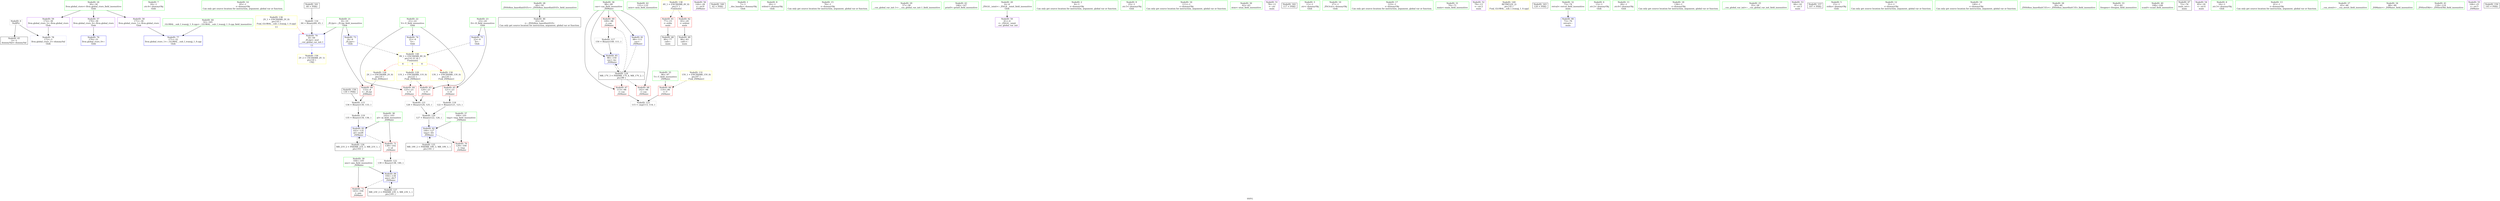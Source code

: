 digraph "SVFG" {
	label="SVFG";

	Node0x5621a4e408d0 [shape=record,color=grey,label="{NodeID: 0\nNullPtr}"];
	Node0x5621a4e408d0 -> Node0x5621a4e47240[style=solid];
	Node0x5621a4e408d0 -> Node0x5621a4e49f10[style=solid];
	Node0x5621a4e44f20 [shape=record,color=green,label="{NodeID: 7\n18\<--1\n.str.4\<--dummyObj\nGlob }"];
	Node0x5621a4e45460 [shape=record,color=green,label="{NodeID: 14\n65\<--1\n\<--dummyObj\nCan only get source location for instruction, argument, global var or function.}"];
	Node0x5621a4e45b60 [shape=record,color=green,label="{NodeID: 21\n8\<--10\n_ZL2pi\<--_ZL2pi_field_insensitive\nGlob }"];
	Node0x5621a4e45b60 -> Node0x5621a4e48f80[style=solid];
	Node0x5621a4e45b60 -> Node0x5621a4e49a10[style=solid];
	Node0x5621a4e45b60 -> Node0x5621a4e4a010[style=solid];
	Node0x5621a4e46260 [shape=record,color=green,label="{NodeID: 28\n44\<--50\n_ZNSt8ios_base4InitD1Ev\<--_ZNSt8ios_base4InitD1Ev_field_insensitive\n}"];
	Node0x5621a4e46260 -> Node0x5621a4e47340[style=solid];
	Node0x5621a4e4c800 [shape=record,color=grey,label="{NodeID: 118\n122 = Binary(121, 123, )\n}"];
	Node0x5621a4e4c800 -> Node0x5621a4e4cb00[style=solid];
	Node0x5621a4e46930 [shape=record,color=green,label="{NodeID: 35\n96\<--97\nT\<--T_field_insensitive\n_Z4Mainv\n}"];
	Node0x5621a4e46930 -> Node0x5621a4e49460[style=solid];
	Node0x5621a4e504a0 [shape=record,color=black,label="{NodeID: 125\nMR_19V_2 = PHI(MR_19V_3, MR_19V_1, )\npts\{101 \}\n}"];
	Node0x5621a4e504a0 -> Node0x5621a4e4a280[style=dashed];
	Node0x5621a4e46f40 [shape=record,color=green,label="{NodeID: 42\n131\<--132\nasin\<--asin_field_insensitive\n}"];
	Node0x5621a4e48600 [shape=record,color=black,label="{NodeID: 49\n86\<--83\ncall1\<--\nmain\n}"];
	Node0x5621a4e48bb0 [shape=record,color=purple,label="{NodeID: 56\n144\<--28\n\<--.str.6\n_Z4Mainv\n}"];
	Node0x5621a4e491f0 [shape=record,color=red,label="{NodeID: 63\n124\<--21\n\<--V\n_Z4Mainv\n}"];
	Node0x5621a4e491f0 -> Node0x5621a4e4cc80[style=solid];
	Node0x5621a4e497a0 [shape=record,color=red,label="{NodeID: 70\n129\<--100\n\<--tmp\n_Z4Mainv\n}"];
	Node0x5621a4e59390 [shape=record,color=black,label="{NodeID: 160\n42 = PHI()\n}"];
	Node0x5621a4e49e10 [shape=record,color=blue,label="{NodeID: 77\n171\<--32\nllvm.global_ctors_1\<--_GLOBAL__sub_I_ivanzjj_1_0.cpp\nGlob }"];
	Node0x5621a4e4a420 [shape=record,color=blue,label="{NodeID: 84\n104\<--139\nans\<--div7\n_Z4Mainv\n}"];
	Node0x5621a4e4a420 -> Node0x5621a4e49940[style=dashed];
	Node0x5621a4e4a420 -> Node0x5621a4e50ea0[style=dashed];
	Node0x5621a4e441e0 [shape=record,color=green,label="{NodeID: 1\n7\<--1\n__dso_handle\<--dummyObj\nGlob }"];
	Node0x5621a4e44fb0 [shape=record,color=green,label="{NodeID: 8\n20\<--1\nstdout\<--dummyObj\nGlob }"];
	Node0x5621a4e45560 [shape=record,color=green,label="{NodeID: 15\n76\<--1\n\<--dummyObj\nCan only get source location for instruction, argument, global var or function.}"];
	Node0x5621a4e45c60 [shape=record,color=green,label="{NodeID: 22\n21\<--22\nV\<--V_field_insensitive\nGlob }"];
	Node0x5621a4e45c60 -> Node0x5621a4e491f0[style=solid];
	Node0x5621a4e45c60 -> Node0x5621a4e492c0[style=solid];
	Node0x5621a4e45c60 -> Node0x5621a4e49b10[style=solid];
	Node0x5621a4e46360 [shape=record,color=green,label="{NodeID: 29\n57\<--58\n__cxx_global_var_init.1\<--__cxx_global_var_init.1_field_insensitive\n}"];
	Node0x5621a4e4c980 [shape=record,color=grey,label="{NodeID: 119\n135 = Binary(134, 136, )\n}"];
	Node0x5621a4e4c980 -> Node0x5621a4e4a350[style=solid];
	Node0x5621a4e46a00 [shape=record,color=green,label="{NodeID: 36\n98\<--99\ncas\<--cas_field_insensitive\n_Z4Mainv\n}"];
	Node0x5621a4e46a00 -> Node0x5621a4e49530[style=solid];
	Node0x5621a4e46a00 -> Node0x5621a4e49600[style=solid];
	Node0x5621a4e46a00 -> Node0x5621a4e496d0[style=solid];
	Node0x5621a4e46a00 -> Node0x5621a4e4a1b0[style=solid];
	Node0x5621a4e46a00 -> Node0x5621a4e4a4f0[style=solid];
	Node0x5621a4e509a0 [shape=record,color=black,label="{NodeID: 126\nMR_21V_2 = PHI(MR_21V_3, MR_21V_1, )\npts\{103 \}\n}"];
	Node0x5621a4e509a0 -> Node0x5621a4e4a350[style=dashed];
	Node0x5621a4e47040 [shape=record,color=green,label="{NodeID: 43\n146\<--147\nprintf\<--printf_field_insensitive\n}"];
	Node0x5621a4e486d0 [shape=record,color=purple,label="{NodeID: 50\n41\<--4\n\<--_ZStL8__ioinit\n__cxx_global_var_init\n}"];
	Node0x5621a4e528f0 [shape=record,color=yellow,style=double,label="{NodeID: 140\n8V_1 = ENCHI(MR_8V_0)\npts\{10 22 24 \}\nFun[main]|{<s0>6|<s1>6|<s2>6}}"];
	Node0x5621a4e528f0:s0 -> Node0x5621a4e513a0[style=dashed,color=red];
	Node0x5621a4e528f0:s1 -> Node0x5621a4e51ec0[style=dashed,color=red];
	Node0x5621a4e528f0:s2 -> Node0x5621a4e51fa0[style=dashed,color=red];
	Node0x5621a4e48c80 [shape=record,color=purple,label="{NodeID: 57\n170\<--30\nllvm.global_ctors_0\<--llvm.global_ctors\nGlob }"];
	Node0x5621a4e48c80 -> Node0x5621a4e49d10[style=solid];
	Node0x5621a4e492c0 [shape=record,color=red,label="{NodeID: 64\n125\<--21\n\<--V\n_Z4Mainv\n}"];
	Node0x5621a4e492c0 -> Node0x5621a4e4cc80[style=solid];
	Node0x5621a4e49870 [shape=record,color=red,label="{NodeID: 71\n138\<--102\n\<--al\n_Z4Mainv\n}"];
	Node0x5621a4e49870 -> Node0x5621a4e4ce00[style=solid];
	Node0x5621a4e59460 [shape=record,color=black,label="{NodeID: 161\n60 = PHI()\n}"];
	Node0x5621a4e59460 -> Node0x5621a4e4c500[style=solid];
	Node0x5621a4e49f10 [shape=record,color=blue, style = dotted,label="{NodeID: 78\n172\<--3\nllvm.global_ctors_2\<--dummyVal\nGlob }"];
	Node0x5621a4e4a4f0 [shape=record,color=blue,label="{NodeID: 85\n98\<--150\ncas\<--inc\n_Z4Mainv\n}"];
	Node0x5621a4e4a4f0 -> Node0x5621a4e4ffa0[style=dashed];
	Node0x5621a4e444a0 [shape=record,color=green,label="{NodeID: 2\n9\<--1\n\<--dummyObj\nCan only get source location for instruction, argument, global var or function.}"];
	Node0x5621a4e45040 [shape=record,color=green,label="{NodeID: 9\n25\<--1\n.str.5\<--dummyObj\nGlob }"];
	Node0x5621a4e45660 [shape=record,color=green,label="{NodeID: 16\n111\<--1\n\<--dummyObj\nCan only get source location for instruction, argument, global var or function.}"];
	Node0x5621a4e45d60 [shape=record,color=green,label="{NodeID: 23\n23\<--24\nD\<--D_field_insensitive\nGlob }"];
	Node0x5621a4e45d60 -> Node0x5621a4e49390[style=solid];
	Node0x5621a4e45d60 -> Node0x5621a4e49c10[style=solid];
	Node0x5621a4e46460 [shape=record,color=green,label="{NodeID: 30\n62\<--63\natan\<--atan_field_insensitive\n}"];
	Node0x5621a4e4cb00 [shape=record,color=grey,label="{NodeID: 120\n127 = Binary(122, 126, )\n}"];
	Node0x5621a4e4cb00 -> Node0x5621a4e4a280[style=solid];
	Node0x5621a4e46ad0 [shape=record,color=green,label="{NodeID: 37\n100\<--101\ntmp\<--tmp_field_insensitive\n_Z4Mainv\n}"];
	Node0x5621a4e46ad0 -> Node0x5621a4e497a0[style=solid];
	Node0x5621a4e46ad0 -> Node0x5621a4e4a280[style=solid];
	Node0x5621a4e50ea0 [shape=record,color=black,label="{NodeID: 127\nMR_23V_2 = PHI(MR_23V_3, MR_23V_1, )\npts\{105 \}\n}"];
	Node0x5621a4e50ea0 -> Node0x5621a4e4a420[style=dashed];
	Node0x5621a4e47140 [shape=record,color=green,label="{NodeID: 44\n32\<--165\n_GLOBAL__sub_I_ivanzjj_1_0.cpp\<--_GLOBAL__sub_I_ivanzjj_1_0.cpp_field_insensitive\n}"];
	Node0x5621a4e47140 -> Node0x5621a4e49e10[style=solid];
	Node0x5621a4e487a0 [shape=record,color=purple,label="{NodeID: 51\n78\<--11\n\<--.str\nmain\n}"];
	Node0x5621a4e48d80 [shape=record,color=purple,label="{NodeID: 58\n171\<--30\nllvm.global_ctors_1\<--llvm.global_ctors\nGlob }"];
	Node0x5621a4e48d80 -> Node0x5621a4e49e10[style=solid];
	Node0x5621a4e49390 [shape=record,color=red,label="{NodeID: 65\n121\<--23\n\<--D\n_Z4Mainv\n}"];
	Node0x5621a4e49390 -> Node0x5621a4e4c800[style=solid];
	Node0x5621a4e49940 [shape=record,color=red,label="{NodeID: 72\n143\<--104\n\<--ans\n_Z4Mainv\n}"];
	Node0x5621a4e595c0 [shape=record,color=black,label="{NodeID: 162\n117 = PHI()\n}"];
	Node0x5621a4e4a010 [shape=record,color=blue,label="{NodeID: 79\n8\<--64\n_ZL2pi\<--mul\n__cxx_global_var_init.1\n|{<s0>13}}"];
	Node0x5621a4e4a010:s0 -> Node0x5621a4e542c0[style=dashed,color=blue];
	Node0x5621a4e44530 [shape=record,color=green,label="{NodeID: 3\n11\<--1\n.str\<--dummyObj\nGlob }"];
	Node0x5621a4e450d0 [shape=record,color=green,label="{NodeID: 10\n27\<--1\n_ZSt3cin\<--dummyObj\nGlob }"];
	Node0x5621a4e45760 [shape=record,color=green,label="{NodeID: 17\n123\<--1\n\<--dummyObj\nCan only get source location for instruction, argument, global var or function.}"];
	Node0x5621a4e45e60 [shape=record,color=green,label="{NodeID: 24\n30\<--34\nllvm.global_ctors\<--llvm.global_ctors_field_insensitive\nGlob }"];
	Node0x5621a4e45e60 -> Node0x5621a4e48c80[style=solid];
	Node0x5621a4e45e60 -> Node0x5621a4e48d80[style=solid];
	Node0x5621a4e45e60 -> Node0x5621a4e48e80[style=solid];
	Node0x5621a4e46560 [shape=record,color=green,label="{NodeID: 31\n70\<--71\nmain\<--main_field_insensitive\n}"];
	Node0x5621a4e4cc80 [shape=record,color=grey,label="{NodeID: 121\n126 = Binary(124, 125, )\n}"];
	Node0x5621a4e4cc80 -> Node0x5621a4e4cb00[style=solid];
	Node0x5621a4e46ba0 [shape=record,color=green,label="{NodeID: 38\n102\<--103\nal\<--al_field_insensitive\n_Z4Mainv\n}"];
	Node0x5621a4e46ba0 -> Node0x5621a4e49870[style=solid];
	Node0x5621a4e46ba0 -> Node0x5621a4e4a350[style=solid];
	Node0x5621a4e513a0 [shape=record,color=yellow,style=double,label="{NodeID: 128\n2V_1 = ENCHI(MR_2V_0)\npts\{10 \}\nFun[_Z4Mainv]}"];
	Node0x5621a4e513a0 -> Node0x5621a4e48f80[style=dashed];
	Node0x5621a4e47240 [shape=record,color=black,label="{NodeID: 45\n2\<--3\ndummyVal\<--dummyVal\n}"];
	Node0x5621a4e48870 [shape=record,color=purple,label="{NodeID: 52\n79\<--13\n\<--.str.2\nmain\n}"];
	Node0x5621a4e48e80 [shape=record,color=purple,label="{NodeID: 59\n172\<--30\nllvm.global_ctors_2\<--llvm.global_ctors\nGlob }"];
	Node0x5621a4e48e80 -> Node0x5621a4e49f10[style=solid];
	Node0x5621a4e53b10 [shape=record,color=yellow,style=double,label="{NodeID: 149\nRETMU(2V_2)\npts\{10 \}\nFun[_GLOBAL__sub_I_ivanzjj_1_0.cpp]}"];
	Node0x5621a4e49460 [shape=record,color=red,label="{NodeID: 66\n114\<--96\n\<--T\n_Z4Mainv\n}"];
	Node0x5621a4e49460 -> Node0x5621a4e4cf80[style=solid];
	Node0x5621a4e542c0 [shape=record,color=yellow,style=double,label="{NodeID: 156\n2V_2 = CSCHI(MR_2V_1)\npts\{10 \}\nCS[]}"];
	Node0x5621a4e49a10 [shape=record,color=blue,label="{NodeID: 73\n8\<--9\n_ZL2pi\<--\nGlob }"];
	Node0x5621a4e49a10 -> Node0x5621a4e528f0[style=dashed];
	Node0x5621a4e596c0 [shape=record,color=black,label="{NodeID: 163\n120 = PHI()\n}"];
	Node0x5621a4e4a0e0 [shape=record,color=blue,label="{NodeID: 80\n73\<--76\nretval\<--\nmain\n}"];
	Node0x5621a4e445c0 [shape=record,color=green,label="{NodeID: 4\n13\<--1\n.str.2\<--dummyObj\nGlob }"];
	Node0x5621a4e45160 [shape=record,color=green,label="{NodeID: 11\n28\<--1\n.str.6\<--dummyObj\nGlob }"];
	Node0x5621a4e45860 [shape=record,color=green,label="{NodeID: 18\n136\<--1\n\<--dummyObj\nCan only get source location for instruction, argument, global var or function.}"];
	Node0x5621a4e45f60 [shape=record,color=green,label="{NodeID: 25\n35\<--36\n__cxx_global_var_init\<--__cxx_global_var_init_field_insensitive\n}"];
	Node0x5621a4e4c380 [shape=record,color=grey,label="{NodeID: 115\n134 = Binary(130, 133, )\n}"];
	Node0x5621a4e4c380 -> Node0x5621a4e4c980[style=solid];
	Node0x5621a4e46660 [shape=record,color=green,label="{NodeID: 32\n73\<--74\nretval\<--retval_field_insensitive\nmain\n}"];
	Node0x5621a4e46660 -> Node0x5621a4e4a0e0[style=solid];
	Node0x5621a4e4ce00 [shape=record,color=grey,label="{NodeID: 122\n139 = Binary(138, 140, )\n}"];
	Node0x5621a4e4ce00 -> Node0x5621a4e4a420[style=solid];
	Node0x5621a4e46c70 [shape=record,color=green,label="{NodeID: 39\n104\<--105\nans\<--ans_field_insensitive\n_Z4Mainv\n}"];
	Node0x5621a4e46c70 -> Node0x5621a4e49940[style=solid];
	Node0x5621a4e46c70 -> Node0x5621a4e4a420[style=solid];
	Node0x5621a4e51ec0 [shape=record,color=yellow,style=double,label="{NodeID: 129\n11V_1 = ENCHI(MR_11V_0)\npts\{22 \}\nFun[_Z4Mainv]}"];
	Node0x5621a4e51ec0 -> Node0x5621a4e491f0[style=dashed];
	Node0x5621a4e51ec0 -> Node0x5621a4e492c0[style=dashed];
	Node0x5621a4e47340 [shape=record,color=black,label="{NodeID: 46\n43\<--44\n\<--_ZNSt8ios_base4InitD1Ev\nCan only get source location for instruction, argument, global var or function.}"];
	Node0x5621a4e524e0 [shape=record,color=yellow,style=double,label="{NodeID: 136\n2V_1 = ENCHI(MR_2V_0)\npts\{10 \}\nFun[_GLOBAL__sub_I_ivanzjj_1_0.cpp]|{<s0>13}}"];
	Node0x5621a4e524e0:s0 -> Node0x5621a4e4a010[style=dashed,color=red];
	Node0x5621a4e48940 [shape=record,color=purple,label="{NodeID: 53\n84\<--16\n\<--.str.3\nmain\n}"];
	Node0x5621a4e48f80 [shape=record,color=red,label="{NodeID: 60\n133\<--8\n\<--_ZL2pi\n_Z4Mainv\n}"];
	Node0x5621a4e48f80 -> Node0x5621a4e4c380[style=solid];
	Node0x5621a4e49530 [shape=record,color=red,label="{NodeID: 67\n113\<--98\n\<--cas\n_Z4Mainv\n}"];
	Node0x5621a4e49530 -> Node0x5621a4e4cf80[style=solid];
	Node0x5621a4ca8aa0 [shape=record,color=black,label="{NodeID: 157\n107 = PHI()\n}"];
	Node0x5621a4e49b10 [shape=record,color=blue,label="{NodeID: 74\n21\<--9\nV\<--\nGlob }"];
	Node0x5621a4e49b10 -> Node0x5621a4e528f0[style=dashed];
	Node0x5621a4e4a1b0 [shape=record,color=blue,label="{NodeID: 81\n98\<--111\ncas\<--\n_Z4Mainv\n}"];
	Node0x5621a4e4a1b0 -> Node0x5621a4e4ffa0[style=dashed];
	Node0x5621a4e44650 [shape=record,color=green,label="{NodeID: 5\n15\<--1\nstdin\<--dummyObj\nGlob }"];
	Node0x5621a4e45260 [shape=record,color=green,label="{NodeID: 12\n31\<--1\n\<--dummyObj\nCan only get source location for instruction, argument, global var or function.}"];
	Node0x5621a4e45960 [shape=record,color=green,label="{NodeID: 19\n140\<--1\n\<--dummyObj\nCan only get source location for instruction, argument, global var or function.}"];
	Node0x5621a4e46060 [shape=record,color=green,label="{NodeID: 26\n39\<--40\n_ZNSt8ios_base4InitC1Ev\<--_ZNSt8ios_base4InitC1Ev_field_insensitive\n}"];
	Node0x5621a4e4c500 [shape=record,color=grey,label="{NodeID: 116\n64 = Binary(60, 65, )\n}"];
	Node0x5621a4e4c500 -> Node0x5621a4e4a010[style=solid];
	Node0x5621a4e46730 [shape=record,color=green,label="{NodeID: 33\n81\<--82\nfreopen\<--freopen_field_insensitive\n}"];
	Node0x5621a4e4cf80 [shape=record,color=grey,label="{NodeID: 123\n115 = cmp(113, 114, )\n}"];
	Node0x5621a4e46d40 [shape=record,color=green,label="{NodeID: 40\n108\<--109\nscanf\<--scanf_field_insensitive\n}"];
	Node0x5621a4e51fa0 [shape=record,color=yellow,style=double,label="{NodeID: 130\n13V_1 = ENCHI(MR_13V_0)\npts\{24 \}\nFun[_Z4Mainv]}"];
	Node0x5621a4e51fa0 -> Node0x5621a4e49390[style=dashed];
	Node0x5621a4e47440 [shape=record,color=black,label="{NodeID: 47\n72\<--76\nmain_ret\<--\nmain\n}"];
	Node0x5621a4e48a10 [shape=record,color=purple,label="{NodeID: 54\n85\<--18\n\<--.str.4\nmain\n}"];
	Node0x5621a4e49050 [shape=record,color=red,label="{NodeID: 61\n77\<--15\n\<--stdin\nmain\n}"];
	Node0x5621a4e49050 -> Node0x5621a4e48530[style=solid];
	Node0x5621a4e49600 [shape=record,color=red,label="{NodeID: 68\n142\<--98\n\<--cas\n_Z4Mainv\n}"];
	Node0x5621a4e588c0 [shape=record,color=black,label="{NodeID: 158\n130 = PHI()\n}"];
	Node0x5621a4e588c0 -> Node0x5621a4e4c380[style=solid];
	Node0x5621a4e49c10 [shape=record,color=blue,label="{NodeID: 75\n23\<--9\nD\<--\nGlob }"];
	Node0x5621a4e49c10 -> Node0x5621a4e528f0[style=dashed];
	Node0x5621a4e4a280 [shape=record,color=blue,label="{NodeID: 82\n100\<--127\ntmp\<--div\n_Z4Mainv\n}"];
	Node0x5621a4e4a280 -> Node0x5621a4e497a0[style=dashed];
	Node0x5621a4e4a280 -> Node0x5621a4e504a0[style=dashed];
	Node0x5621a4e44e90 [shape=record,color=green,label="{NodeID: 6\n16\<--1\n.str.3\<--dummyObj\nGlob }"];
	Node0x5621a4e45360 [shape=record,color=green,label="{NodeID: 13\n61\<--1\n\<--dummyObj\nCan only get source location for instruction, argument, global var or function.}"];
	Node0x5621a4e45a60 [shape=record,color=green,label="{NodeID: 20\n4\<--6\n_ZStL8__ioinit\<--_ZStL8__ioinit_field_insensitive\nGlob }"];
	Node0x5621a4e45a60 -> Node0x5621a4e486d0[style=solid];
	Node0x5621a4e46160 [shape=record,color=green,label="{NodeID: 27\n45\<--46\n__cxa_atexit\<--__cxa_atexit_field_insensitive\n}"];
	Node0x5621a4e4c680 [shape=record,color=grey,label="{NodeID: 117\n150 = Binary(149, 111, )\n}"];
	Node0x5621a4e4c680 -> Node0x5621a4e4a4f0[style=solid];
	Node0x5621a4e46830 [shape=record,color=green,label="{NodeID: 34\n88\<--89\n_Z4Mainv\<--_Z4Mainv_field_insensitive\n}"];
	Node0x5621a4e4ffa0 [shape=record,color=black,label="{NodeID: 124\nMR_17V_3 = PHI(MR_17V_4, MR_17V_2, )\npts\{99 \}\n}"];
	Node0x5621a4e4ffa0 -> Node0x5621a4e49530[style=dashed];
	Node0x5621a4e4ffa0 -> Node0x5621a4e49600[style=dashed];
	Node0x5621a4e4ffa0 -> Node0x5621a4e496d0[style=dashed];
	Node0x5621a4e4ffa0 -> Node0x5621a4e4a4f0[style=dashed];
	Node0x5621a4e46e40 [shape=record,color=green,label="{NodeID: 41\n118\<--119\n_ZNSirsERd\<--_ZNSirsERd_field_insensitive\n}"];
	Node0x5621a4e52080 [shape=record,color=yellow,style=double,label="{NodeID: 131\n15V_1 = ENCHI(MR_15V_0)\npts\{97 \}\nFun[_Z4Mainv]}"];
	Node0x5621a4e52080 -> Node0x5621a4e49460[style=dashed];
	Node0x5621a4e48530 [shape=record,color=black,label="{NodeID: 48\n80\<--77\ncall\<--\nmain\n}"];
	Node0x5621a4e52700 [shape=record,color=yellow,style=double,label="{NodeID: 138\n4V_1 = ENCHI(MR_4V_0)\npts\{1 \}\nFun[main]}"];
	Node0x5621a4e52700 -> Node0x5621a4e49050[style=dashed];
	Node0x5621a4e52700 -> Node0x5621a4e49120[style=dashed];
	Node0x5621a4e48ae0 [shape=record,color=purple,label="{NodeID: 55\n106\<--25\n\<--.str.5\n_Z4Mainv\n}"];
	Node0x5621a4e49120 [shape=record,color=red,label="{NodeID: 62\n83\<--20\n\<--stdout\nmain\n}"];
	Node0x5621a4e49120 -> Node0x5621a4e48600[style=solid];
	Node0x5621a4e496d0 [shape=record,color=red,label="{NodeID: 69\n149\<--98\n\<--cas\n_Z4Mainv\n}"];
	Node0x5621a4e496d0 -> Node0x5621a4e4c680[style=solid];
	Node0x5621a4e592c0 [shape=record,color=black,label="{NodeID: 159\n145 = PHI()\n}"];
	Node0x5621a4e49d10 [shape=record,color=blue,label="{NodeID: 76\n170\<--31\nllvm.global_ctors_0\<--\nGlob }"];
	Node0x5621a4e4a350 [shape=record,color=blue,label="{NodeID: 83\n102\<--135\nal\<--mul6\n_Z4Mainv\n}"];
	Node0x5621a4e4a350 -> Node0x5621a4e49870[style=dashed];
	Node0x5621a4e4a350 -> Node0x5621a4e509a0[style=dashed];
}
